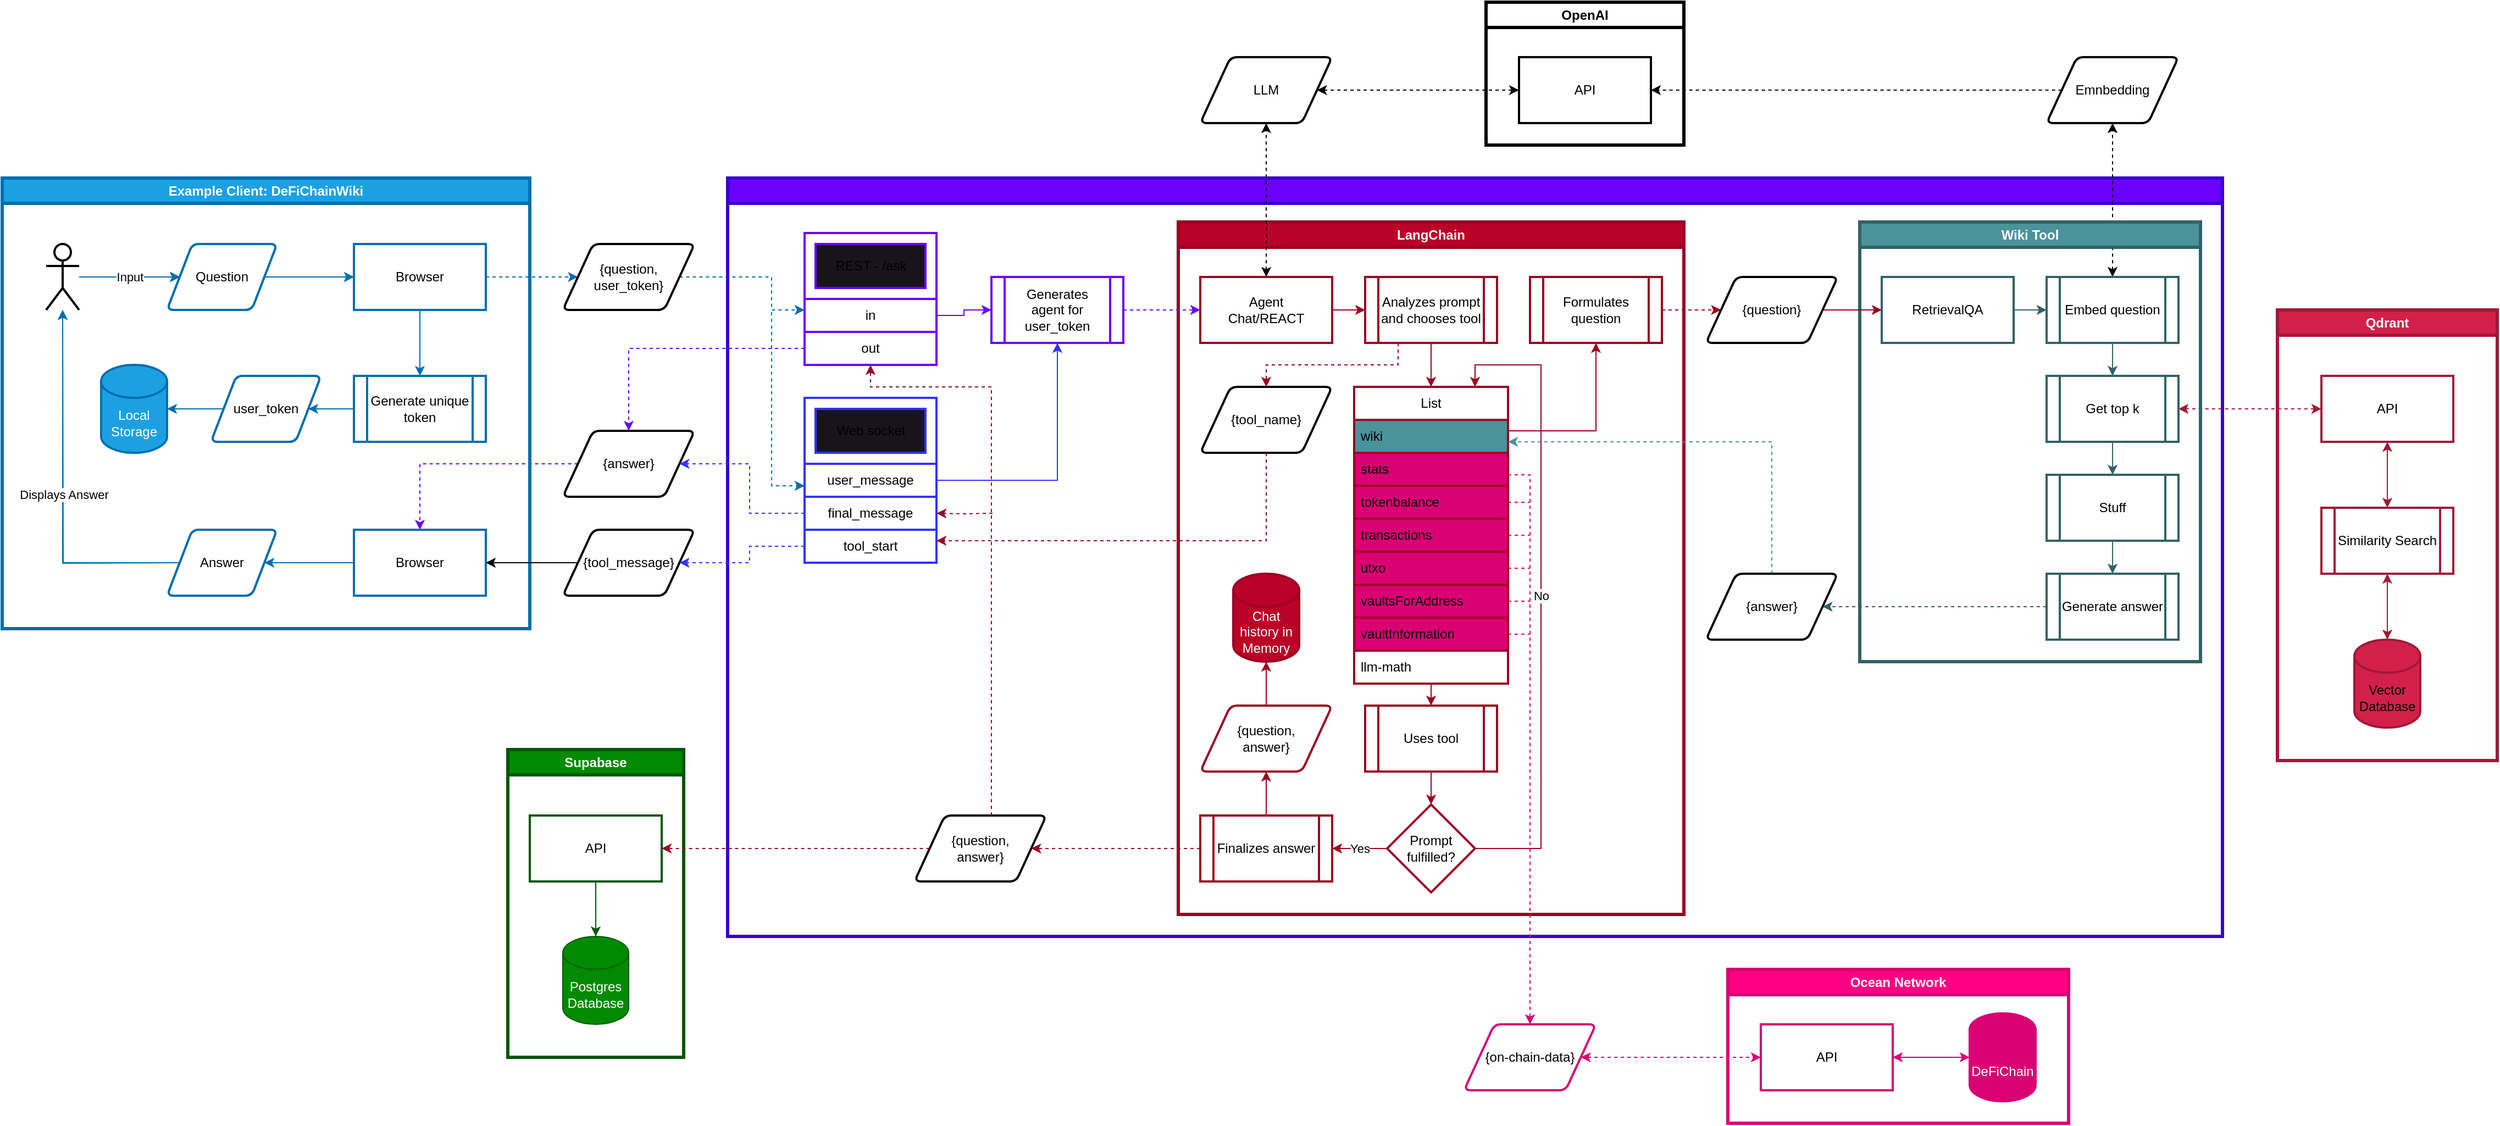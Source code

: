 <mxfile version="21.3.2" type="device">
  <diagram name="Input-Output-Flow" id="boobHGPxrguEzaFVaxlB">
    <mxGraphModel dx="2102" dy="1129" grid="1" gridSize="10" guides="1" tooltips="1" connect="1" arrows="1" fold="1" page="0" pageScale="1" pageWidth="827" pageHeight="1169" math="0" shadow="0">
      <root>
        <mxCell id="0" />
        <mxCell id="1" parent="0" />
        <mxCell id="9eV6ceiQUTHyGisSICpe-31" value="" style="group;strokeColor=#6A00FF;fillColor=#18141D;strokeWidth=2;" vertex="1" connectable="0" parent="1">
          <mxGeometry x="300" y="200" width="120" height="60" as="geometry" />
        </mxCell>
        <mxCell id="9eV6ceiQUTHyGisSICpe-29" value="" style="verticalLabelPosition=bottom;verticalAlign=top;html=1;shape=mxgraph.basic.frame;dx=10;whiteSpace=wrap;strokeColor=#6A00FF;strokeWidth=2;" vertex="1" parent="9eV6ceiQUTHyGisSICpe-31">
          <mxGeometry width="120" height="60" as="geometry" />
        </mxCell>
        <mxCell id="9eV6ceiQUTHyGisSICpe-30" value="REST - /ask" style="text;html=1;align=center;verticalAlign=middle;resizable=0;points=[];autosize=1;strokeColor=none;fillColor=none;" vertex="1" parent="9eV6ceiQUTHyGisSICpe-31">
          <mxGeometry x="15" y="15" width="90" height="30" as="geometry" />
        </mxCell>
        <mxCell id="43kQx5Z-7fdRml2MFiNv-5" value="Input" style="edgeStyle=orthogonalEdgeStyle;rounded=0;orthogonalLoop=1;jettySize=auto;html=1;strokeColor=#006EAF;" parent="1" source="43kQx5Z-7fdRml2MFiNv-3" target="43kQx5Z-7fdRml2MFiNv-4" edge="1">
          <mxGeometry relative="1" as="geometry" />
        </mxCell>
        <mxCell id="43kQx5Z-7fdRml2MFiNv-3" value="" style="shape=umlActor;verticalLabelPosition=bottom;verticalAlign=top;html=1;outlineConnect=0;strokeWidth=2;" parent="1" vertex="1">
          <mxGeometry x="-390" y="210" width="30" height="60" as="geometry" />
        </mxCell>
        <mxCell id="43kQx5Z-7fdRml2MFiNv-7" style="edgeStyle=orthogonalEdgeStyle;rounded=0;orthogonalLoop=1;jettySize=auto;html=1;strokeColor=#006EAF;" parent="1" source="43kQx5Z-7fdRml2MFiNv-4" target="43kQx5Z-7fdRml2MFiNv-6" edge="1">
          <mxGeometry relative="1" as="geometry" />
        </mxCell>
        <mxCell id="43kQx5Z-7fdRml2MFiNv-4" value="Question" style="shape=parallelogram;html=1;strokeWidth=2;perimeter=parallelogramPerimeter;whiteSpace=wrap;rounded=1;arcSize=12;size=0.23;strokeColor=#006EAF;" parent="1" vertex="1">
          <mxGeometry x="-280" y="210" width="100" height="60" as="geometry" />
        </mxCell>
        <mxCell id="43kQx5Z-7fdRml2MFiNv-23" value="" style="edgeStyle=orthogonalEdgeStyle;rounded=0;orthogonalLoop=1;jettySize=auto;html=1;dashed=1;strokeColor=#006EAF;" parent="1" source="43kQx5Z-7fdRml2MFiNv-6" target="43kQx5Z-7fdRml2MFiNv-58" edge="1">
          <mxGeometry relative="1" as="geometry">
            <mxPoint x="63.8" y="240" as="targetPoint" />
          </mxGeometry>
        </mxCell>
        <mxCell id="yOAjGQDmqBCl-oSsTe75-95" style="edgeStyle=orthogonalEdgeStyle;rounded=0;orthogonalLoop=1;jettySize=auto;html=1;strokeColor=#006EAF;" parent="1" source="43kQx5Z-7fdRml2MFiNv-6" target="yOAjGQDmqBCl-oSsTe75-94" edge="1">
          <mxGeometry relative="1" as="geometry" />
        </mxCell>
        <mxCell id="43kQx5Z-7fdRml2MFiNv-6" value="Browser" style="rounded=0;whiteSpace=wrap;html=1;strokeColor=#006EAF;" parent="1" vertex="1">
          <mxGeometry x="-110" y="210" width="120" height="60" as="geometry" />
        </mxCell>
        <mxCell id="43kQx5Z-7fdRml2MFiNv-18" value="Local Storage" style="shape=cylinder3;whiteSpace=wrap;html=1;boundedLbl=1;backgroundOutline=1;size=15;fillColor=#1ba1e2;fontColor=#ffffff;strokeColor=#006EAF;strokeWidth=2;" parent="1" vertex="1">
          <mxGeometry x="-340" y="320" width="60" height="80" as="geometry" />
        </mxCell>
        <mxCell id="43kQx5Z-7fdRml2MFiNv-25" value="" style="edgeStyle=orthogonalEdgeStyle;rounded=0;orthogonalLoop=1;jettySize=auto;html=1;dashed=1;strokeColor=#006EAF;" parent="1" source="43kQx5Z-7fdRml2MFiNv-58" target="yOAjGQDmqBCl-oSsTe75-82" edge="1">
          <mxGeometry relative="1" as="geometry">
            <mxPoint x="530" y="240" as="sourcePoint" />
            <Array as="points">
              <mxPoint x="270" y="240" />
              <mxPoint x="270" y="270" />
            </Array>
          </mxGeometry>
        </mxCell>
        <mxCell id="43kQx5Z-7fdRml2MFiNv-43" style="edgeStyle=orthogonalEdgeStyle;rounded=0;orthogonalLoop=1;jettySize=auto;html=1;strokeColor=#006EAF;" parent="1" source="43kQx5Z-7fdRml2MFiNv-75" target="43kQx5Z-7fdRml2MFiNv-3" edge="1">
          <mxGeometry relative="1" as="geometry">
            <mxPoint x="-450" y="600" as="sourcePoint" />
          </mxGeometry>
        </mxCell>
        <mxCell id="43kQx5Z-7fdRml2MFiNv-44" value="Displays Answer" style="edgeLabel;html=1;align=center;verticalAlign=middle;resizable=0;points=[];" parent="43kQx5Z-7fdRml2MFiNv-43" vertex="1" connectable="0">
          <mxGeometry relative="1" as="geometry">
            <mxPoint as="offset" />
          </mxGeometry>
        </mxCell>
        <mxCell id="43kQx5Z-7fdRml2MFiNv-76" style="edgeStyle=orthogonalEdgeStyle;rounded=0;orthogonalLoop=1;jettySize=auto;html=1;strokeColor=#006EAF;" parent="1" source="43kQx5Z-7fdRml2MFiNv-41" target="43kQx5Z-7fdRml2MFiNv-75" edge="1">
          <mxGeometry relative="1" as="geometry" />
        </mxCell>
        <mxCell id="43kQx5Z-7fdRml2MFiNv-41" value="Browser" style="rounded=0;whiteSpace=wrap;html=1;strokeColor=#006EAF;" parent="1" vertex="1">
          <mxGeometry x="-110" y="470" width="120" height="60" as="geometry" />
        </mxCell>
        <mxCell id="yOAjGQDmqBCl-oSsTe75-97" style="edgeStyle=orthogonalEdgeStyle;rounded=0;orthogonalLoop=1;jettySize=auto;html=1;strokeColor=#006EAF;" parent="1" source="43kQx5Z-7fdRml2MFiNv-56" target="43kQx5Z-7fdRml2MFiNv-18" edge="1">
          <mxGeometry relative="1" as="geometry" />
        </mxCell>
        <mxCell id="43kQx5Z-7fdRml2MFiNv-56" value="user_token" style="shape=parallelogram;html=1;strokeWidth=2;perimeter=parallelogramPerimeter;whiteSpace=wrap;rounded=1;arcSize=12;size=0.23;strokeColor=#006EAF;" parent="1" vertex="1">
          <mxGeometry x="-240" y="330" width="100" height="60" as="geometry" />
        </mxCell>
        <mxCell id="9eV6ceiQUTHyGisSICpe-19" style="edgeStyle=orthogonalEdgeStyle;rounded=0;orthogonalLoop=1;jettySize=auto;html=1;dashed=1;strokeColor=#006EAF;" edge="1" parent="1" target="9eV6ceiQUTHyGisSICpe-1">
          <mxGeometry relative="1" as="geometry">
            <mxPoint x="270" y="272" as="sourcePoint" />
            <Array as="points">
              <mxPoint x="270" y="430" />
            </Array>
          </mxGeometry>
        </mxCell>
        <mxCell id="43kQx5Z-7fdRml2MFiNv-58" value="{question,&lt;br&gt;user_token}" style="shape=parallelogram;html=1;strokeWidth=2;perimeter=parallelogramPerimeter;whiteSpace=wrap;rounded=1;arcSize=12;size=0.23;shadow=0;" parent="1" vertex="1">
          <mxGeometry x="80" y="210" width="120" height="60" as="geometry" />
        </mxCell>
        <mxCell id="43kQx5Z-7fdRml2MFiNv-69" style="edgeStyle=orthogonalEdgeStyle;rounded=0;orthogonalLoop=1;jettySize=auto;html=1;dashed=1;strokeColor=#6A00FF;" parent="1" source="43kQx5Z-7fdRml2MFiNv-66" target="43kQx5Z-7fdRml2MFiNv-41" edge="1">
          <mxGeometry relative="1" as="geometry" />
        </mxCell>
        <mxCell id="43kQx5Z-7fdRml2MFiNv-66" value="{answer}" style="shape=parallelogram;html=1;strokeWidth=2;perimeter=parallelogramPerimeter;whiteSpace=wrap;rounded=1;arcSize=12;size=0.23;" parent="1" vertex="1">
          <mxGeometry x="80" y="380" width="120" height="60" as="geometry" />
        </mxCell>
        <mxCell id="43kQx5Z-7fdRml2MFiNv-75" value="Answer" style="shape=parallelogram;html=1;strokeWidth=2;perimeter=parallelogramPerimeter;whiteSpace=wrap;rounded=1;arcSize=12;size=0.23;strokeColor=#006EAF;" parent="1" vertex="1">
          <mxGeometry x="-280" y="470" width="100" height="60" as="geometry" />
        </mxCell>
        <mxCell id="krfEyLVwQq1KCgLUG3NH-1" value="Example Client: DeFiChainWiki" style="swimlane;whiteSpace=wrap;html=1;fillColor=#1ba1e2;fontColor=#ffffff;strokeColor=#006EAF;strokeWidth=3;" parent="1" vertex="1">
          <mxGeometry x="-430" y="150" width="480" height="410" as="geometry">
            <mxRectangle x="-100" y="160" width="140" height="30" as="alternateBounds" />
          </mxGeometry>
        </mxCell>
        <mxCell id="yOAjGQDmqBCl-oSsTe75-94" value="Generate unique token" style="shape=process;whiteSpace=wrap;html=1;backgroundOutline=1;strokeColor=#006EAF;" parent="krfEyLVwQq1KCgLUG3NH-1" vertex="1">
          <mxGeometry x="320" y="180" width="120" height="60" as="geometry" />
        </mxCell>
        <mxCell id="krfEyLVwQq1KCgLUG3NH-2" value="&amp;nbsp;" style="swimlane;whiteSpace=wrap;html=1;fillColor=#6a00ff;fontColor=#ffffff;strokeColor=#3700CC;strokeWidth=3;" parent="1" vertex="1">
          <mxGeometry x="230" y="150" width="1360" height="690" as="geometry">
            <mxRectangle x="-100" y="160" width="140" height="30" as="alternateBounds" />
          </mxGeometry>
        </mxCell>
        <mxCell id="43kQx5Z-7fdRml2MFiNv-63" value="{question,&lt;br&gt;answer}" style="shape=parallelogram;html=1;strokeWidth=2;perimeter=parallelogramPerimeter;whiteSpace=wrap;rounded=1;arcSize=12;size=0.23;" parent="krfEyLVwQq1KCgLUG3NH-2" vertex="1">
          <mxGeometry x="170" y="580" width="120" height="60" as="geometry" />
        </mxCell>
        <mxCell id="9eV6ceiQUTHyGisSICpe-32" value="" style="group;strokeColor=#3333FF;fillColor=#18141D;strokeWidth=2;" vertex="1" connectable="0" parent="krfEyLVwQq1KCgLUG3NH-2">
          <mxGeometry x="70" y="200" width="120" height="60" as="geometry" />
        </mxCell>
        <mxCell id="9eV6ceiQUTHyGisSICpe-33" value="" style="verticalLabelPosition=bottom;verticalAlign=top;html=1;shape=mxgraph.basic.frame;dx=10;whiteSpace=wrap;strokeColor=#3333FF;strokeWidth=2;" vertex="1" parent="9eV6ceiQUTHyGisSICpe-32">
          <mxGeometry width="120" height="60" as="geometry" />
        </mxCell>
        <mxCell id="9eV6ceiQUTHyGisSICpe-34" value="Web socket" style="text;html=1;align=center;verticalAlign=middle;resizable=0;points=[];autosize=1;strokeColor=none;fillColor=none;" vertex="1" parent="9eV6ceiQUTHyGisSICpe-32">
          <mxGeometry x="15" y="15" width="90" height="30" as="geometry" />
        </mxCell>
        <mxCell id="krfEyLVwQq1KCgLUG3NH-3" value="Supabase" style="swimlane;whiteSpace=wrap;html=1;fillColor=#008a00;fontColor=#ffffff;strokeColor=#005700;strokeWidth=3;" parent="1" vertex="1">
          <mxGeometry x="30" y="670" width="160" height="280" as="geometry">
            <mxRectangle x="-100" y="160" width="140" height="30" as="alternateBounds" />
          </mxGeometry>
        </mxCell>
        <mxCell id="ikvyC0OtlUp0V5SSktr4-22" style="edgeStyle=orthogonalEdgeStyle;rounded=0;orthogonalLoop=1;jettySize=auto;html=1;startArrow=none;startFill=0;fillColor=#008a00;strokeColor=#005700;" parent="krfEyLVwQq1KCgLUG3NH-3" source="ikvyC0OtlUp0V5SSktr4-19" target="ikvyC0OtlUp0V5SSktr4-21" edge="1">
          <mxGeometry relative="1" as="geometry" />
        </mxCell>
        <mxCell id="ikvyC0OtlUp0V5SSktr4-19" value="API" style="whiteSpace=wrap;html=1;rounded=0;strokeColor=#005700;strokeWidth=2;" parent="krfEyLVwQq1KCgLUG3NH-3" vertex="1">
          <mxGeometry x="20" y="60" width="120" height="60" as="geometry" />
        </mxCell>
        <mxCell id="ikvyC0OtlUp0V5SSktr4-21" value="Postgres Database" style="shape=cylinder3;whiteSpace=wrap;html=1;boundedLbl=1;backgroundOutline=1;size=15;fillColor=#008a00;fontColor=#ffffff;strokeColor=#005700;" parent="krfEyLVwQq1KCgLUG3NH-3" vertex="1">
          <mxGeometry x="50" y="170" width="60" height="80" as="geometry" />
        </mxCell>
        <mxCell id="yOAjGQDmqBCl-oSsTe75-1" value="LangChain" style="swimlane;whiteSpace=wrap;html=1;fillColor=#ba0027;fontColor=#ffffff;strokeColor=#9b0022;strokeWidth=3;" parent="1" vertex="1">
          <mxGeometry x="640" y="190" width="460" height="630" as="geometry">
            <mxRectangle x="-100" y="160" width="140" height="30" as="alternateBounds" />
          </mxGeometry>
        </mxCell>
        <mxCell id="yOAjGQDmqBCl-oSsTe75-44" style="edgeStyle=orthogonalEdgeStyle;rounded=0;orthogonalLoop=1;jettySize=auto;html=1;strokeColor=#9B0022;" parent="yOAjGQDmqBCl-oSsTe75-1" source="43kQx5Z-7fdRml2MFiNv-28" target="yOAjGQDmqBCl-oSsTe75-43" edge="1">
          <mxGeometry relative="1" as="geometry" />
        </mxCell>
        <mxCell id="43kQx5Z-7fdRml2MFiNv-28" value="Agent&lt;br&gt;Chat/REACT" style="whiteSpace=wrap;html=1;rounded=0;strokeColor=#6F0000;" parent="yOAjGQDmqBCl-oSsTe75-1" vertex="1">
          <mxGeometry x="20" y="50" width="120" height="60" as="geometry" />
        </mxCell>
        <mxCell id="yOAjGQDmqBCl-oSsTe75-55" style="edgeStyle=orthogonalEdgeStyle;rounded=0;orthogonalLoop=1;jettySize=auto;html=1;strokeColor=#9B0022;" parent="yOAjGQDmqBCl-oSsTe75-1" source="yOAjGQDmqBCl-oSsTe75-43" target="yOAjGQDmqBCl-oSsTe75-46" edge="1">
          <mxGeometry relative="1" as="geometry" />
        </mxCell>
        <mxCell id="yOAjGQDmqBCl-oSsTe75-43" value="Analyzes prompt and chooses tool" style="shape=process;whiteSpace=wrap;html=1;backgroundOutline=1;strokeColor=#6F0000;" parent="yOAjGQDmqBCl-oSsTe75-1" vertex="1">
          <mxGeometry x="170" y="50" width="120" height="60" as="geometry" />
        </mxCell>
        <mxCell id="yOAjGQDmqBCl-oSsTe75-62" style="edgeStyle=orthogonalEdgeStyle;rounded=0;orthogonalLoop=1;jettySize=auto;html=1;strokeColor=#9B0022;" parent="yOAjGQDmqBCl-oSsTe75-1" source="yOAjGQDmqBCl-oSsTe75-46" target="yOAjGQDmqBCl-oSsTe75-61" edge="1">
          <mxGeometry relative="1" as="geometry" />
        </mxCell>
        <mxCell id="yOAjGQDmqBCl-oSsTe75-46" value="List" style="swimlane;fontStyle=0;childLayout=stackLayout;horizontal=1;startSize=30;horizontalStack=0;resizeParent=1;resizeParentMax=0;resizeLast=0;collapsible=1;marginBottom=0;whiteSpace=wrap;html=1;strokeColor=#9B0022;strokeWidth=2;" parent="yOAjGQDmqBCl-oSsTe75-1" vertex="1">
          <mxGeometry x="160" y="150" width="140" height="270" as="geometry" />
        </mxCell>
        <mxCell id="yOAjGQDmqBCl-oSsTe75-47" value="wiki" style="text;strokeColor=#9B0022;fillColor=#4a939a;align=left;verticalAlign=middle;spacingLeft=4;spacingRight=4;overflow=hidden;points=[[0,0.5],[1,0.5]];portConstraint=eastwest;rotatable=0;whiteSpace=wrap;html=1;strokeWidth=2;" parent="yOAjGQDmqBCl-oSsTe75-46" vertex="1">
          <mxGeometry y="30" width="140" height="30" as="geometry" />
        </mxCell>
        <mxCell id="yOAjGQDmqBCl-oSsTe75-48" value="stats" style="text;strokeColor=#9B0022;fillColor=#D80073;align=left;verticalAlign=middle;spacingLeft=4;spacingRight=4;overflow=hidden;points=[[0,0.5],[1,0.5]];portConstraint=eastwest;rotatable=0;whiteSpace=wrap;html=1;strokeWidth=2;" parent="yOAjGQDmqBCl-oSsTe75-46" vertex="1">
          <mxGeometry y="60" width="140" height="30" as="geometry" />
        </mxCell>
        <mxCell id="ikvyC0OtlUp0V5SSktr4-3" style="edgeStyle=orthogonalEdgeStyle;rounded=0;orthogonalLoop=1;jettySize=auto;html=1;endArrow=none;endFill=0;strokeColor=#D80073;dashed=1;" parent="yOAjGQDmqBCl-oSsTe75-46" source="yOAjGQDmqBCl-oSsTe75-49" edge="1">
          <mxGeometry relative="1" as="geometry">
            <mxPoint x="160" y="105" as="targetPoint" />
          </mxGeometry>
        </mxCell>
        <mxCell id="yOAjGQDmqBCl-oSsTe75-49" value="tokenbalance" style="text;strokeColor=#9B0022;fillColor=#D80073;align=left;verticalAlign=middle;spacingLeft=4;spacingRight=4;overflow=hidden;points=[[0,0.5],[1,0.5]];portConstraint=eastwest;rotatable=0;whiteSpace=wrap;html=1;strokeWidth=2;" parent="yOAjGQDmqBCl-oSsTe75-46" vertex="1">
          <mxGeometry y="90" width="140" height="30" as="geometry" />
        </mxCell>
        <mxCell id="ikvyC0OtlUp0V5SSktr4-4" style="edgeStyle=orthogonalEdgeStyle;rounded=0;orthogonalLoop=1;jettySize=auto;html=1;endArrow=none;endFill=0;strokeColor=#D80073;dashed=1;" parent="yOAjGQDmqBCl-oSsTe75-46" source="yOAjGQDmqBCl-oSsTe75-50" edge="1">
          <mxGeometry relative="1" as="geometry">
            <mxPoint x="160" y="135" as="targetPoint" />
          </mxGeometry>
        </mxCell>
        <mxCell id="yOAjGQDmqBCl-oSsTe75-50" value="transactions" style="text;strokeColor=#9B0022;fillColor=#D80073;align=left;verticalAlign=middle;spacingLeft=4;spacingRight=4;overflow=hidden;points=[[0,0.5],[1,0.5]];portConstraint=eastwest;rotatable=0;whiteSpace=wrap;html=1;strokeWidth=2;" parent="yOAjGQDmqBCl-oSsTe75-46" vertex="1">
          <mxGeometry y="120" width="140" height="30" as="geometry" />
        </mxCell>
        <mxCell id="ikvyC0OtlUp0V5SSktr4-5" style="edgeStyle=orthogonalEdgeStyle;rounded=0;orthogonalLoop=1;jettySize=auto;html=1;endArrow=none;endFill=0;strokeColor=#D80073;dashed=1;" parent="yOAjGQDmqBCl-oSsTe75-46" source="yOAjGQDmqBCl-oSsTe75-51" edge="1">
          <mxGeometry relative="1" as="geometry">
            <mxPoint x="160" y="165" as="targetPoint" />
          </mxGeometry>
        </mxCell>
        <mxCell id="yOAjGQDmqBCl-oSsTe75-51" value="utxo" style="text;strokeColor=#9B0022;fillColor=#D80073;align=left;verticalAlign=middle;spacingLeft=4;spacingRight=4;overflow=hidden;points=[[0,0.5],[1,0.5]];portConstraint=eastwest;rotatable=0;whiteSpace=wrap;html=1;strokeWidth=2;" parent="yOAjGQDmqBCl-oSsTe75-46" vertex="1">
          <mxGeometry y="150" width="140" height="30" as="geometry" />
        </mxCell>
        <mxCell id="ikvyC0OtlUp0V5SSktr4-6" style="edgeStyle=orthogonalEdgeStyle;rounded=0;orthogonalLoop=1;jettySize=auto;html=1;endArrow=none;endFill=0;strokeColor=#D80073;dashed=1;" parent="yOAjGQDmqBCl-oSsTe75-46" source="yOAjGQDmqBCl-oSsTe75-52" edge="1">
          <mxGeometry relative="1" as="geometry">
            <mxPoint x="160" y="195" as="targetPoint" />
          </mxGeometry>
        </mxCell>
        <mxCell id="yOAjGQDmqBCl-oSsTe75-52" value="vaultsForAddress" style="text;strokeColor=#9B0022;fillColor=#D80073;align=left;verticalAlign=middle;spacingLeft=4;spacingRight=4;overflow=hidden;points=[[0,0.5],[1,0.5]];portConstraint=eastwest;rotatable=0;whiteSpace=wrap;html=1;strokeWidth=2;" parent="yOAjGQDmqBCl-oSsTe75-46" vertex="1">
          <mxGeometry y="180" width="140" height="30" as="geometry" />
        </mxCell>
        <mxCell id="ikvyC0OtlUp0V5SSktr4-7" style="edgeStyle=orthogonalEdgeStyle;rounded=0;orthogonalLoop=1;jettySize=auto;html=1;endArrow=none;endFill=0;strokeColor=#D80073;dashed=1;" parent="yOAjGQDmqBCl-oSsTe75-46" source="yOAjGQDmqBCl-oSsTe75-53" edge="1">
          <mxGeometry relative="1" as="geometry">
            <mxPoint x="160" y="225" as="targetPoint" />
          </mxGeometry>
        </mxCell>
        <mxCell id="yOAjGQDmqBCl-oSsTe75-53" value="vaultInformation" style="text;strokeColor=#9B0022;fillColor=#D80073;align=left;verticalAlign=middle;spacingLeft=4;spacingRight=4;overflow=hidden;points=[[0,0.5],[1,0.5]];portConstraint=eastwest;rotatable=0;whiteSpace=wrap;html=1;strokeWidth=2;" parent="yOAjGQDmqBCl-oSsTe75-46" vertex="1">
          <mxGeometry y="210" width="140" height="30" as="geometry" />
        </mxCell>
        <mxCell id="yOAjGQDmqBCl-oSsTe75-54" value="llm-math" style="text;strokeColor=none;fillColor=none;align=left;verticalAlign=middle;spacingLeft=4;spacingRight=4;overflow=hidden;points=[[0,0.5],[1,0.5]];portConstraint=eastwest;rotatable=0;whiteSpace=wrap;html=1;strokeWidth=2;" parent="yOAjGQDmqBCl-oSsTe75-46" vertex="1">
          <mxGeometry y="240" width="140" height="30" as="geometry" />
        </mxCell>
        <mxCell id="yOAjGQDmqBCl-oSsTe75-64" style="edgeStyle=orthogonalEdgeStyle;rounded=0;orthogonalLoop=1;jettySize=auto;html=1;strokeColor=#9B0022;" parent="yOAjGQDmqBCl-oSsTe75-1" source="yOAjGQDmqBCl-oSsTe75-57" target="yOAjGQDmqBCl-oSsTe75-46" edge="1">
          <mxGeometry relative="1" as="geometry">
            <Array as="points">
              <mxPoint x="330" y="570" />
              <mxPoint x="330" y="130" />
              <mxPoint x="270" y="130" />
            </Array>
          </mxGeometry>
        </mxCell>
        <mxCell id="yOAjGQDmqBCl-oSsTe75-65" value="No" style="edgeLabel;html=1;align=center;verticalAlign=middle;resizable=0;points=[];" parent="yOAjGQDmqBCl-oSsTe75-64" vertex="1" connectable="0">
          <mxGeometry relative="1" as="geometry">
            <mxPoint as="offset" />
          </mxGeometry>
        </mxCell>
        <mxCell id="yOAjGQDmqBCl-oSsTe75-79" style="edgeStyle=orthogonalEdgeStyle;rounded=0;orthogonalLoop=1;jettySize=auto;html=1;strokeColor=#9B0022;" parent="yOAjGQDmqBCl-oSsTe75-1" source="yOAjGQDmqBCl-oSsTe75-57" target="yOAjGQDmqBCl-oSsTe75-78" edge="1">
          <mxGeometry relative="1" as="geometry" />
        </mxCell>
        <mxCell id="yOAjGQDmqBCl-oSsTe75-80" value="Yes" style="edgeLabel;html=1;align=center;verticalAlign=middle;resizable=0;points=[];" parent="yOAjGQDmqBCl-oSsTe75-79" vertex="1" connectable="0">
          <mxGeometry relative="1" as="geometry">
            <mxPoint as="offset" />
          </mxGeometry>
        </mxCell>
        <mxCell id="yOAjGQDmqBCl-oSsTe75-57" value="Prompt fulfilled?" style="rhombus;whiteSpace=wrap;html=1;strokeColor=#9B0022;strokeWidth=2;" parent="yOAjGQDmqBCl-oSsTe75-1" vertex="1">
          <mxGeometry x="190" y="530" width="80" height="80" as="geometry" />
        </mxCell>
        <mxCell id="yOAjGQDmqBCl-oSsTe75-63" style="edgeStyle=orthogonalEdgeStyle;rounded=0;orthogonalLoop=1;jettySize=auto;html=1;strokeColor=#9B0022;" parent="yOAjGQDmqBCl-oSsTe75-1" source="yOAjGQDmqBCl-oSsTe75-61" target="yOAjGQDmqBCl-oSsTe75-57" edge="1">
          <mxGeometry relative="1" as="geometry" />
        </mxCell>
        <mxCell id="yOAjGQDmqBCl-oSsTe75-61" value="Uses tool" style="shape=process;whiteSpace=wrap;html=1;backgroundOutline=1;strokeColor=#9B0022;strokeWidth=2;" parent="yOAjGQDmqBCl-oSsTe75-1" vertex="1">
          <mxGeometry x="170" y="440" width="120" height="60" as="geometry" />
        </mxCell>
        <mxCell id="yOAjGQDmqBCl-oSsTe75-7" value="Chat history in Memory" style="shape=cylinder3;whiteSpace=wrap;html=1;boundedLbl=1;backgroundOutline=1;size=15;fillColor=#BA0027;fontColor=#ffffff;strokeColor=#9B0022;strokeWidth=2;" parent="yOAjGQDmqBCl-oSsTe75-1" vertex="1">
          <mxGeometry x="50" y="320" width="60" height="80" as="geometry" />
        </mxCell>
        <mxCell id="yOAjGQDmqBCl-oSsTe75-84" style="edgeStyle=orthogonalEdgeStyle;rounded=0;orthogonalLoop=1;jettySize=auto;html=1;strokeColor=#9B0022;" parent="yOAjGQDmqBCl-oSsTe75-1" source="yOAjGQDmqBCl-oSsTe75-78" target="yOAjGQDmqBCl-oSsTe75-83" edge="1">
          <mxGeometry relative="1" as="geometry" />
        </mxCell>
        <mxCell id="yOAjGQDmqBCl-oSsTe75-78" value="Finalizes answer" style="shape=process;whiteSpace=wrap;html=1;backgroundOutline=1;strokeColor=#9B0022;strokeWidth=2;" parent="yOAjGQDmqBCl-oSsTe75-1" vertex="1">
          <mxGeometry x="20" y="540" width="120" height="60" as="geometry" />
        </mxCell>
        <mxCell id="yOAjGQDmqBCl-oSsTe75-85" style="edgeStyle=orthogonalEdgeStyle;rounded=0;orthogonalLoop=1;jettySize=auto;html=1;strokeColor=#9B0022;" parent="yOAjGQDmqBCl-oSsTe75-1" source="yOAjGQDmqBCl-oSsTe75-83" target="yOAjGQDmqBCl-oSsTe75-7" edge="1">
          <mxGeometry relative="1" as="geometry" />
        </mxCell>
        <mxCell id="yOAjGQDmqBCl-oSsTe75-83" value="{question,&lt;br&gt;answer}" style="shape=parallelogram;html=1;strokeWidth=2;perimeter=parallelogramPerimeter;whiteSpace=wrap;rounded=1;arcSize=12;size=0.23;strokeColor=#9B0022;" parent="yOAjGQDmqBCl-oSsTe75-1" vertex="1">
          <mxGeometry x="20" y="440" width="120" height="60" as="geometry" />
        </mxCell>
        <mxCell id="yOAjGQDmqBCl-oSsTe75-128" value="Formulates question" style="shape=process;whiteSpace=wrap;html=1;backgroundOutline=1;strokeColor=#6F0000;" parent="yOAjGQDmqBCl-oSsTe75-1" vertex="1">
          <mxGeometry x="320" y="50" width="120" height="60" as="geometry" />
        </mxCell>
        <mxCell id="yOAjGQDmqBCl-oSsTe75-129" style="edgeStyle=orthogonalEdgeStyle;rounded=0;orthogonalLoop=1;jettySize=auto;html=1;strokeColor=#9B0022;" parent="yOAjGQDmqBCl-oSsTe75-1" source="yOAjGQDmqBCl-oSsTe75-47" target="yOAjGQDmqBCl-oSsTe75-128" edge="1">
          <mxGeometry relative="1" as="geometry">
            <Array as="points">
              <mxPoint x="380" y="190" />
            </Array>
          </mxGeometry>
        </mxCell>
        <mxCell id="ikvyC0OtlUp0V5SSktr4-23" value="Formulates question" style="shape=process;whiteSpace=wrap;html=1;backgroundOutline=1;strokeColor=#9B0022;strokeWidth=2;" parent="yOAjGQDmqBCl-oSsTe75-1" vertex="1">
          <mxGeometry x="320" y="50" width="120" height="60" as="geometry" />
        </mxCell>
        <mxCell id="ikvyC0OtlUp0V5SSktr4-24" value="Analyzes prompt and chooses tool" style="shape=process;whiteSpace=wrap;html=1;backgroundOutline=1;strokeColor=#9B0022;strokeWidth=2;" parent="yOAjGQDmqBCl-oSsTe75-1" vertex="1">
          <mxGeometry x="170" y="50" width="120" height="60" as="geometry" />
        </mxCell>
        <mxCell id="ikvyC0OtlUp0V5SSktr4-25" value="Agent&lt;br&gt;Chat/REACT" style="whiteSpace=wrap;html=1;rounded=0;strokeColor=#9B0022;strokeWidth=2;" parent="yOAjGQDmqBCl-oSsTe75-1" vertex="1">
          <mxGeometry x="20" y="50" width="120" height="60" as="geometry" />
        </mxCell>
        <mxCell id="9eV6ceiQUTHyGisSICpe-21" value="{tool_name}" style="shape=parallelogram;html=1;strokeWidth=2;perimeter=parallelogramPerimeter;whiteSpace=wrap;rounded=1;arcSize=12;size=0.23;" vertex="1" parent="yOAjGQDmqBCl-oSsTe75-1">
          <mxGeometry x="20" y="150" width="120" height="60" as="geometry" />
        </mxCell>
        <mxCell id="9eV6ceiQUTHyGisSICpe-20" style="edgeStyle=orthogonalEdgeStyle;rounded=0;orthogonalLoop=1;jettySize=auto;html=1;exitX=0.25;exitY=1;exitDx=0;exitDy=0;dashed=1;strokeColor=#9B0022;" edge="1" parent="yOAjGQDmqBCl-oSsTe75-1" source="ikvyC0OtlUp0V5SSktr4-24" target="9eV6ceiQUTHyGisSICpe-21">
          <mxGeometry relative="1" as="geometry" />
        </mxCell>
        <mxCell id="43kQx5Z-7fdRml2MFiNv-65" style="edgeStyle=orthogonalEdgeStyle;rounded=0;orthogonalLoop=1;jettySize=auto;html=1;dashed=1;fillColor=#008a00;strokeColor=#9B0022;" parent="1" source="43kQx5Z-7fdRml2MFiNv-63" target="ikvyC0OtlUp0V5SSktr4-19" edge="1">
          <mxGeometry relative="1" as="geometry">
            <mxPoint x="312" y="726" as="targetPoint" />
          </mxGeometry>
        </mxCell>
        <mxCell id="yOAjGQDmqBCl-oSsTe75-11" value="OpenAI" style="swimlane;whiteSpace=wrap;html=1;strokeWidth=3;" parent="1" vertex="1">
          <mxGeometry x="920" y="-10" width="180" height="130" as="geometry">
            <mxRectangle x="-100" y="160" width="140" height="30" as="alternateBounds" />
          </mxGeometry>
        </mxCell>
        <mxCell id="yOAjGQDmqBCl-oSsTe75-13" value="API" style="whiteSpace=wrap;html=1;rounded=0;strokeWidth=2;" parent="yOAjGQDmqBCl-oSsTe75-11" vertex="1">
          <mxGeometry x="30" y="50" width="120" height="60" as="geometry" />
        </mxCell>
        <mxCell id="yOAjGQDmqBCl-oSsTe75-15" style="edgeStyle=orthogonalEdgeStyle;rounded=0;orthogonalLoop=1;jettySize=auto;html=1;dashed=1;startArrow=classic;startFill=1;" parent="1" source="yOAjGQDmqBCl-oSsTe75-14" target="yOAjGQDmqBCl-oSsTe75-13" edge="1">
          <mxGeometry relative="1" as="geometry" />
        </mxCell>
        <mxCell id="yOAjGQDmqBCl-oSsTe75-14" value="LLM" style="shape=parallelogram;html=1;strokeWidth=2;perimeter=parallelogramPerimeter;whiteSpace=wrap;rounded=1;arcSize=12;size=0.23;" parent="1" vertex="1">
          <mxGeometry x="660" y="40" width="120" height="60" as="geometry" />
        </mxCell>
        <mxCell id="yOAjGQDmqBCl-oSsTe75-45" style="edgeStyle=orthogonalEdgeStyle;rounded=0;orthogonalLoop=1;jettySize=auto;html=1;dashed=1;strokeColor=#6A00FF;" parent="1" source="yOAjGQDmqBCl-oSsTe75-35" target="43kQx5Z-7fdRml2MFiNv-28" edge="1">
          <mxGeometry relative="1" as="geometry" />
        </mxCell>
        <mxCell id="yOAjGQDmqBCl-oSsTe75-72" style="edgeStyle=orthogonalEdgeStyle;rounded=0;orthogonalLoop=1;jettySize=auto;html=1;dashed=1;startArrow=classic;startFill=1;" parent="1" source="43kQx5Z-7fdRml2MFiNv-28" target="yOAjGQDmqBCl-oSsTe75-14" edge="1">
          <mxGeometry relative="1" as="geometry">
            <Array as="points">
              <mxPoint x="720" y="150" />
              <mxPoint x="720" y="150" />
            </Array>
          </mxGeometry>
        </mxCell>
        <mxCell id="yOAjGQDmqBCl-oSsTe75-77" style="edgeStyle=orthogonalEdgeStyle;rounded=0;orthogonalLoop=1;jettySize=auto;html=1;dashed=1;strokeColor=#6A00FF;" parent="1" source="43kQx5Z-7fdRml2MFiNv-24" target="43kQx5Z-7fdRml2MFiNv-66" edge="1">
          <mxGeometry relative="1" as="geometry" />
        </mxCell>
        <mxCell id="yOAjGQDmqBCl-oSsTe75-81" style="edgeStyle=orthogonalEdgeStyle;rounded=0;orthogonalLoop=1;jettySize=auto;html=1;strokeColor=#9B0022;dashed=1;" parent="1" source="yOAjGQDmqBCl-oSsTe75-78" target="43kQx5Z-7fdRml2MFiNv-63" edge="1">
          <mxGeometry relative="1" as="geometry" />
        </mxCell>
        <mxCell id="yOAjGQDmqBCl-oSsTe75-96" style="edgeStyle=orthogonalEdgeStyle;rounded=0;orthogonalLoop=1;jettySize=auto;html=1;strokeColor=#006EAF;" parent="1" source="yOAjGQDmqBCl-oSsTe75-94" target="43kQx5Z-7fdRml2MFiNv-56" edge="1">
          <mxGeometry relative="1" as="geometry" />
        </mxCell>
        <mxCell id="yOAjGQDmqBCl-oSsTe75-127" value="Qdrant" style="swimlane;whiteSpace=wrap;html=1;fillColor=#d3204a;fontColor=#ffffff;strokeColor=#a01838;strokeWidth=3;startSize=23;" parent="1" vertex="1">
          <mxGeometry x="1640" y="270" width="200" height="410" as="geometry">
            <mxRectangle x="-100" y="160" width="140" height="30" as="alternateBounds" />
          </mxGeometry>
        </mxCell>
        <mxCell id="HEP9bz56e-q3-C3zrEAm-3" style="edgeStyle=orthogonalEdgeStyle;rounded=0;orthogonalLoop=1;jettySize=auto;html=1;startArrow=classic;startFill=1;fontSize=11;fillColor=default;strokeWidth=1;strokeColor=#A01838;" parent="yOAjGQDmqBCl-oSsTe75-127" source="yOAjGQDmqBCl-oSsTe75-137" target="HEP9bz56e-q3-C3zrEAm-2" edge="1">
          <mxGeometry relative="1" as="geometry" />
        </mxCell>
        <mxCell id="ikvyC0OtlUp0V5SSktr4-18" style="edgeStyle=orthogonalEdgeStyle;rounded=0;orthogonalLoop=1;jettySize=auto;html=1;startArrow=classic;startFill=1;fontSize=11;fillColor=default;strokeWidth=1;strokeColor=#A01838;" parent="yOAjGQDmqBCl-oSsTe75-127" source="yOAjGQDmqBCl-oSsTe75-137" target="ikvyC0OtlUp0V5SSktr4-17" edge="1">
          <mxGeometry relative="1" as="geometry" />
        </mxCell>
        <mxCell id="yOAjGQDmqBCl-oSsTe75-137" value="Similarity Search" style="shape=process;whiteSpace=wrap;html=1;backgroundOutline=1;fillColor=default;strokeColor=#A01838;fontColor=default;fontStyle=0;startSize=23;strokeWidth=2;" parent="yOAjGQDmqBCl-oSsTe75-127" vertex="1">
          <mxGeometry x="40" y="180" width="120" height="60" as="geometry" />
        </mxCell>
        <mxCell id="HEP9bz56e-q3-C3zrEAm-2" value="Vector Database" style="shape=cylinder3;whiteSpace=wrap;html=1;boundedLbl=1;backgroundOutline=1;size=15;fillColor=#D3204A;fontColor=default;strokeColor=#A01838;strokeWidth=2;" parent="yOAjGQDmqBCl-oSsTe75-127" vertex="1">
          <mxGeometry x="70" y="300" width="60" height="80" as="geometry" />
        </mxCell>
        <mxCell id="ikvyC0OtlUp0V5SSktr4-17" value="API" style="whiteSpace=wrap;html=1;rounded=0;fillColor=default;strokeColor=#A01838;fontColor=default;fontStyle=0;startSize=23;strokeWidth=2;" parent="yOAjGQDmqBCl-oSsTe75-127" vertex="1">
          <mxGeometry x="40" y="60" width="120" height="60" as="geometry" />
        </mxCell>
        <mxCell id="yOAjGQDmqBCl-oSsTe75-133" style="edgeStyle=orthogonalEdgeStyle;rounded=0;orthogonalLoop=1;jettySize=auto;html=1;dashed=1;strokeColor=#9B0022;" parent="1" source="yOAjGQDmqBCl-oSsTe75-128" target="yOAjGQDmqBCl-oSsTe75-131" edge="1">
          <mxGeometry relative="1" as="geometry" />
        </mxCell>
        <mxCell id="yOAjGQDmqBCl-oSsTe75-135" style="edgeStyle=orthogonalEdgeStyle;rounded=0;orthogonalLoop=1;jettySize=auto;html=1;dashed=1;strokeColor=#4A939A;" parent="1" source="yOAjGQDmqBCl-oSsTe75-132" target="yOAjGQDmqBCl-oSsTe75-47" edge="1">
          <mxGeometry relative="1" as="geometry">
            <Array as="points">
              <mxPoint x="1180" y="390" />
            </Array>
          </mxGeometry>
        </mxCell>
        <mxCell id="yOAjGQDmqBCl-oSsTe75-141" style="edgeStyle=orthogonalEdgeStyle;rounded=0;orthogonalLoop=1;jettySize=auto;html=1;dashed=1;startArrow=classic;startFill=1;" parent="1" source="yOAjGQDmqBCl-oSsTe75-146" target="yOAjGQDmqBCl-oSsTe75-142" edge="1">
          <mxGeometry relative="1" as="geometry" />
        </mxCell>
        <mxCell id="yOAjGQDmqBCl-oSsTe75-144" style="edgeStyle=orthogonalEdgeStyle;rounded=0;orthogonalLoop=1;jettySize=auto;html=1;dashed=1;" parent="1" source="yOAjGQDmqBCl-oSsTe75-142" target="yOAjGQDmqBCl-oSsTe75-13" edge="1">
          <mxGeometry relative="1" as="geometry" />
        </mxCell>
        <mxCell id="yOAjGQDmqBCl-oSsTe75-142" value="Emnbedding" style="shape=parallelogram;html=1;strokeWidth=2;perimeter=parallelogramPerimeter;whiteSpace=wrap;rounded=1;arcSize=12;size=0.23;" parent="1" vertex="1">
          <mxGeometry x="1430" y="40" width="120" height="60" as="geometry" />
        </mxCell>
        <mxCell id="yOAjGQDmqBCl-oSsTe75-150" style="edgeStyle=orthogonalEdgeStyle;rounded=0;orthogonalLoop=1;jettySize=auto;html=1;dashed=1;startArrow=classic;startFill=1;strokeColor=#A01838;" parent="1" source="yOAjGQDmqBCl-oSsTe75-148" target="ikvyC0OtlUp0V5SSktr4-17" edge="1">
          <mxGeometry relative="1" as="geometry">
            <mxPoint x="1770" y="100" as="targetPoint" />
          </mxGeometry>
        </mxCell>
        <mxCell id="yOAjGQDmqBCl-oSsTe75-156" value="Ocean Network" style="swimlane;whiteSpace=wrap;html=1;fillColor=#ff0082;fontColor=#ffffff;strokeColor=#D80073;strokeWidth=3;startSize=23;glass=0;rounded=0;shadow=0;" parent="1" vertex="1">
          <mxGeometry x="1140" y="870" width="310" height="140" as="geometry">
            <mxRectangle x="-100" y="160" width="140" height="30" as="alternateBounds" />
          </mxGeometry>
        </mxCell>
        <mxCell id="ikvyC0OtlUp0V5SSktr4-16" style="edgeStyle=orthogonalEdgeStyle;rounded=0;orthogonalLoop=1;jettySize=auto;html=1;startArrow=classic;startFill=1;fillColor=#d80073;strokeColor=#D80073;" parent="yOAjGQDmqBCl-oSsTe75-156" source="ikvyC0OtlUp0V5SSktr4-13" target="ikvyC0OtlUp0V5SSktr4-14" edge="1">
          <mxGeometry relative="1" as="geometry" />
        </mxCell>
        <mxCell id="ikvyC0OtlUp0V5SSktr4-13" value="API" style="whiteSpace=wrap;html=1;rounded=0;strokeColor=#D80073;strokeWidth=2;" parent="yOAjGQDmqBCl-oSsTe75-156" vertex="1">
          <mxGeometry x="30" y="50" width="120" height="60" as="geometry" />
        </mxCell>
        <mxCell id="ikvyC0OtlUp0V5SSktr4-14" value="DeFiChain" style="shape=cylinder3;whiteSpace=wrap;html=1;boundedLbl=1;backgroundOutline=1;size=15;fillColor=#d80073;fontColor=#ffffff;strokeColor=#D80073;strokeWidth=2;" parent="yOAjGQDmqBCl-oSsTe75-156" vertex="1">
          <mxGeometry x="220" y="40" width="60" height="80" as="geometry" />
        </mxCell>
        <mxCell id="ikvyC0OtlUp0V5SSktr4-1" style="edgeStyle=orthogonalEdgeStyle;rounded=0;orthogonalLoop=1;jettySize=auto;html=1;strokeColor=#D80073;dashed=1;" parent="1" source="yOAjGQDmqBCl-oSsTe75-48" target="ikvyC0OtlUp0V5SSktr4-36" edge="1">
          <mxGeometry relative="1" as="geometry">
            <mxPoint x="1040" y="600" as="targetPoint" />
            <Array as="points">
              <mxPoint x="960" y="420" />
              <mxPoint x="960" y="950" />
            </Array>
          </mxGeometry>
        </mxCell>
        <mxCell id="ikvyC0OtlUp0V5SSktr4-26" value="Browser" style="rounded=0;whiteSpace=wrap;html=1;strokeColor=#006EAF;strokeWidth=2;" parent="1" vertex="1">
          <mxGeometry x="-110" y="210" width="120" height="60" as="geometry" />
        </mxCell>
        <mxCell id="ikvyC0OtlUp0V5SSktr4-27" value="Generate unique token" style="shape=process;whiteSpace=wrap;html=1;backgroundOutline=1;strokeColor=#006EAF;strokeWidth=2;" parent="1" vertex="1">
          <mxGeometry x="-110" y="330" width="120" height="60" as="geometry" />
        </mxCell>
        <mxCell id="ikvyC0OtlUp0V5SSktr4-28" value="user_token" style="shape=parallelogram;html=1;strokeWidth=2;perimeter=parallelogramPerimeter;whiteSpace=wrap;rounded=1;arcSize=12;size=0.23;strokeColor=#006EAF;" parent="1" vertex="1">
          <mxGeometry x="-240" y="330" width="100" height="60" as="geometry" />
        </mxCell>
        <mxCell id="ikvyC0OtlUp0V5SSktr4-29" value="Question" style="shape=parallelogram;html=1;strokeWidth=2;perimeter=parallelogramPerimeter;whiteSpace=wrap;rounded=1;arcSize=12;size=0.23;strokeColor=#006EAF;" parent="1" vertex="1">
          <mxGeometry x="-280" y="210" width="100" height="60" as="geometry" />
        </mxCell>
        <mxCell id="ikvyC0OtlUp0V5SSktr4-30" value="Answer" style="shape=parallelogram;html=1;strokeWidth=2;perimeter=parallelogramPerimeter;whiteSpace=wrap;rounded=1;arcSize=12;size=0.23;strokeColor=#006EAF;" parent="1" vertex="1">
          <mxGeometry x="-280" y="470" width="100" height="60" as="geometry" />
        </mxCell>
        <mxCell id="ikvyC0OtlUp0V5SSktr4-31" value="Browser" style="rounded=0;whiteSpace=wrap;html=1;strokeColor=#006EAF;strokeWidth=2;" parent="1" vertex="1">
          <mxGeometry x="-110" y="470" width="120" height="60" as="geometry" />
        </mxCell>
        <mxCell id="ikvyC0OtlUp0V5SSktr4-32" style="edgeStyle=orthogonalEdgeStyle;rounded=0;orthogonalLoop=1;jettySize=auto;html=1;strokeColor=#006EAF;" parent="1" edge="1">
          <mxGeometry relative="1" as="geometry">
            <mxPoint x="-269" y="500" as="sourcePoint" />
            <mxPoint x="-375" y="270" as="targetPoint" />
          </mxGeometry>
        </mxCell>
        <mxCell id="ikvyC0OtlUp0V5SSktr4-33" value="Displays Answer" style="edgeLabel;html=1;align=center;verticalAlign=middle;resizable=0;points=[];" parent="ikvyC0OtlUp0V5SSktr4-32" vertex="1" connectable="0">
          <mxGeometry relative="1" as="geometry">
            <mxPoint as="offset" />
          </mxGeometry>
        </mxCell>
        <mxCell id="ikvyC0OtlUp0V5SSktr4-34" value="Input" style="edgeStyle=orthogonalEdgeStyle;rounded=0;orthogonalLoop=1;jettySize=auto;html=1;strokeColor=#006EAF;" parent="1" edge="1">
          <mxGeometry relative="1" as="geometry">
            <mxPoint x="-360" y="240" as="sourcePoint" />
            <mxPoint x="-268" y="240" as="targetPoint" />
          </mxGeometry>
        </mxCell>
        <mxCell id="ikvyC0OtlUp0V5SSktr4-35" style="edgeStyle=orthogonalEdgeStyle;rounded=0;orthogonalLoop=1;jettySize=auto;html=1;strokeColor=#006EAF;" parent="1" edge="1">
          <mxGeometry relative="1" as="geometry">
            <mxPoint x="-191" y="240" as="sourcePoint" />
            <mxPoint x="-110" y="240" as="targetPoint" />
          </mxGeometry>
        </mxCell>
        <mxCell id="ikvyC0OtlUp0V5SSktr4-37" style="edgeStyle=orthogonalEdgeStyle;rounded=0;orthogonalLoop=1;jettySize=auto;html=1;fontFamily=Helvetica;fontSize=12;fontColor=#ffffff;startSize=6;strokeColor=#D80073;dashed=1;startArrow=classic;startFill=1;" parent="1" source="ikvyC0OtlUp0V5SSktr4-36" target="ikvyC0OtlUp0V5SSktr4-13" edge="1">
          <mxGeometry relative="1" as="geometry" />
        </mxCell>
        <mxCell id="ikvyC0OtlUp0V5SSktr4-36" value="{on-chain-data}" style="shape=parallelogram;html=1;strokeWidth=2;perimeter=parallelogramPerimeter;whiteSpace=wrap;rounded=1;arcSize=12;size=0.23;strokeColor=#D80073;" parent="1" vertex="1">
          <mxGeometry x="900" y="920" width="120" height="60" as="geometry" />
        </mxCell>
        <mxCell id="yOAjGQDmqBCl-oSsTe75-99" value="Wiki Tool" style="swimlane;whiteSpace=wrap;html=1;fillColor=#4a939a;fontColor=#ffffff;strokeColor=#316266;strokeWidth=3;startSize=23;glass=0;rounded=0;shadow=0;" parent="1" vertex="1">
          <mxGeometry x="1260" y="190" width="310" height="400" as="geometry">
            <mxRectangle x="-100" y="160" width="140" height="30" as="alternateBounds" />
          </mxGeometry>
        </mxCell>
        <mxCell id="yOAjGQDmqBCl-oSsTe75-147" style="edgeStyle=orthogonalEdgeStyle;rounded=0;orthogonalLoop=1;jettySize=auto;html=1;strokeColor=#316266;" parent="yOAjGQDmqBCl-oSsTe75-99" source="yOAjGQDmqBCl-oSsTe75-139" target="yOAjGQDmqBCl-oSsTe75-146" edge="1">
          <mxGeometry relative="1" as="geometry" />
        </mxCell>
        <mxCell id="yOAjGQDmqBCl-oSsTe75-139" value="RetrievalQA" style="whiteSpace=wrap;html=1;rounded=0;strokeColor=#316266;strokeWidth=2;" parent="yOAjGQDmqBCl-oSsTe75-99" vertex="1">
          <mxGeometry x="20" y="50" width="120" height="60" as="geometry" />
        </mxCell>
        <mxCell id="yOAjGQDmqBCl-oSsTe75-149" style="edgeStyle=orthogonalEdgeStyle;rounded=0;orthogonalLoop=1;jettySize=auto;html=1;strokeColor=#316266;" parent="yOAjGQDmqBCl-oSsTe75-99" source="yOAjGQDmqBCl-oSsTe75-146" target="yOAjGQDmqBCl-oSsTe75-148" edge="1">
          <mxGeometry relative="1" as="geometry" />
        </mxCell>
        <mxCell id="yOAjGQDmqBCl-oSsTe75-146" value="Embed question" style="shape=process;whiteSpace=wrap;html=1;backgroundOutline=1;strokeColor=#316266;strokeWidth=2;" parent="yOAjGQDmqBCl-oSsTe75-99" vertex="1">
          <mxGeometry x="170" y="50" width="120" height="60" as="geometry" />
        </mxCell>
        <mxCell id="yOAjGQDmqBCl-oSsTe75-152" style="edgeStyle=orthogonalEdgeStyle;rounded=0;orthogonalLoop=1;jettySize=auto;html=1;strokeColor=#316266;" parent="yOAjGQDmqBCl-oSsTe75-99" source="yOAjGQDmqBCl-oSsTe75-148" target="yOAjGQDmqBCl-oSsTe75-151" edge="1">
          <mxGeometry relative="1" as="geometry" />
        </mxCell>
        <mxCell id="yOAjGQDmqBCl-oSsTe75-148" value="Get top k" style="shape=process;whiteSpace=wrap;html=1;backgroundOutline=1;strokeColor=#316266;strokeWidth=2;" parent="yOAjGQDmqBCl-oSsTe75-99" vertex="1">
          <mxGeometry x="170" y="140" width="120" height="60" as="geometry" />
        </mxCell>
        <mxCell id="yOAjGQDmqBCl-oSsTe75-154" style="edgeStyle=orthogonalEdgeStyle;rounded=0;orthogonalLoop=1;jettySize=auto;html=1;strokeColor=#316266;" parent="yOAjGQDmqBCl-oSsTe75-99" source="yOAjGQDmqBCl-oSsTe75-151" target="yOAjGQDmqBCl-oSsTe75-153" edge="1">
          <mxGeometry relative="1" as="geometry" />
        </mxCell>
        <mxCell id="yOAjGQDmqBCl-oSsTe75-151" value="Stuff" style="shape=process;whiteSpace=wrap;html=1;backgroundOutline=1;strokeColor=#316266;strokeWidth=2;" parent="yOAjGQDmqBCl-oSsTe75-99" vertex="1">
          <mxGeometry x="170" y="230" width="120" height="60" as="geometry" />
        </mxCell>
        <mxCell id="yOAjGQDmqBCl-oSsTe75-153" value="Generate answer" style="shape=process;whiteSpace=wrap;html=1;backgroundOutline=1;strokeColor=#316266;strokeWidth=2;" parent="yOAjGQDmqBCl-oSsTe75-99" vertex="1">
          <mxGeometry x="170" y="320" width="120" height="60" as="geometry" />
        </mxCell>
        <mxCell id="yOAjGQDmqBCl-oSsTe75-140" style="edgeStyle=orthogonalEdgeStyle;rounded=0;orthogonalLoop=1;jettySize=auto;html=1;strokeColor=#9B0022;" parent="1" source="yOAjGQDmqBCl-oSsTe75-131" target="yOAjGQDmqBCl-oSsTe75-139" edge="1">
          <mxGeometry relative="1" as="geometry" />
        </mxCell>
        <mxCell id="yOAjGQDmqBCl-oSsTe75-155" style="edgeStyle=orthogonalEdgeStyle;rounded=0;orthogonalLoop=1;jettySize=auto;html=1;dashed=1;strokeColor=#316266;" parent="1" source="yOAjGQDmqBCl-oSsTe75-153" target="yOAjGQDmqBCl-oSsTe75-132" edge="1">
          <mxGeometry relative="1" as="geometry" />
        </mxCell>
        <mxCell id="yOAjGQDmqBCl-oSsTe75-132" value="{answer}" style="shape=parallelogram;html=1;strokeWidth=2;perimeter=parallelogramPerimeter;whiteSpace=wrap;rounded=1;arcSize=12;size=0.23;" parent="1" vertex="1">
          <mxGeometry x="1120" y="510" width="120" height="60" as="geometry" />
        </mxCell>
        <mxCell id="yOAjGQDmqBCl-oSsTe75-131" value="{question}" style="shape=parallelogram;html=1;strokeWidth=2;perimeter=parallelogramPerimeter;whiteSpace=wrap;rounded=1;arcSize=12;size=0.23;" parent="1" vertex="1">
          <mxGeometry x="1120" y="240" width="120" height="60" as="geometry" />
        </mxCell>
        <mxCell id="yOAjGQDmqBCl-oSsTe75-82" value="in" style="whiteSpace=wrap;html=1;rounded=0;strokeColor=#6A00FF;strokeWidth=2;" parent="1" vertex="1">
          <mxGeometry x="300" y="260" width="120" height="30" as="geometry" />
        </mxCell>
        <mxCell id="yOAjGQDmqBCl-oSsTe75-36" style="edgeStyle=orthogonalEdgeStyle;rounded=0;orthogonalLoop=1;jettySize=auto;html=1;strokeColor=#6A00FF;" parent="1" source="yOAjGQDmqBCl-oSsTe75-82" target="yOAjGQDmqBCl-oSsTe75-35" edge="1">
          <mxGeometry relative="1" as="geometry" />
        </mxCell>
        <mxCell id="43kQx5Z-7fdRml2MFiNv-24" value="out" style="whiteSpace=wrap;html=1;rounded=0;strokeColor=#6A00FF;strokeWidth=2;" parent="1" vertex="1">
          <mxGeometry x="300" y="290" width="120" height="30" as="geometry" />
        </mxCell>
        <mxCell id="yOAjGQDmqBCl-oSsTe75-86" style="edgeStyle=orthogonalEdgeStyle;rounded=0;orthogonalLoop=1;jettySize=auto;html=1;strokeColor=#9B0022;dashed=1;" parent="1" target="9eV6ceiQUTHyGisSICpe-6" edge="1">
          <mxGeometry relative="1" as="geometry">
            <Array as="points" />
            <mxPoint x="471" y="455" as="sourcePoint" />
            <mxPoint x="438" y="346" as="targetPoint" />
          </mxGeometry>
        </mxCell>
        <mxCell id="yOAjGQDmqBCl-oSsTe75-35" value="Generates&lt;br&gt;agent for&lt;br&gt;user_token" style="shape=process;whiteSpace=wrap;html=1;backgroundOutline=1;strokeColor=#6A00FF;strokeWidth=2;" parent="1" vertex="1">
          <mxGeometry x="470" y="240" width="120" height="60" as="geometry" />
        </mxCell>
        <mxCell id="9eV6ceiQUTHyGisSICpe-13" style="edgeStyle=orthogonalEdgeStyle;rounded=0;orthogonalLoop=1;jettySize=auto;html=1;fillColor=#6a00ff;strokeColor=#3333FF;" edge="1" parent="1" source="9eV6ceiQUTHyGisSICpe-1" target="yOAjGQDmqBCl-oSsTe75-35">
          <mxGeometry relative="1" as="geometry" />
        </mxCell>
        <mxCell id="9eV6ceiQUTHyGisSICpe-14" style="edgeStyle=orthogonalEdgeStyle;rounded=0;orthogonalLoop=1;jettySize=auto;html=1;strokeColor=#3333FF;dashed=1;" edge="1" parent="1" source="9eV6ceiQUTHyGisSICpe-6" target="43kQx5Z-7fdRml2MFiNv-66">
          <mxGeometry relative="1" as="geometry" />
        </mxCell>
        <mxCell id="9eV6ceiQUTHyGisSICpe-17" style="edgeStyle=orthogonalEdgeStyle;rounded=0;orthogonalLoop=1;jettySize=auto;html=1;" edge="1" parent="1" source="9eV6ceiQUTHyGisSICpe-15" target="ikvyC0OtlUp0V5SSktr4-31">
          <mxGeometry relative="1" as="geometry" />
        </mxCell>
        <mxCell id="9eV6ceiQUTHyGisSICpe-15" value="{tool_message}" style="shape=parallelogram;html=1;strokeWidth=2;perimeter=parallelogramPerimeter;whiteSpace=wrap;rounded=1;arcSize=12;size=0.23;" vertex="1" parent="1">
          <mxGeometry x="80" y="470" width="120" height="60" as="geometry" />
        </mxCell>
        <mxCell id="9eV6ceiQUTHyGisSICpe-16" style="edgeStyle=orthogonalEdgeStyle;rounded=0;orthogonalLoop=1;jettySize=auto;html=1;strokeColor=#3333FF;dashed=1;" edge="1" parent="1" source="9eV6ceiQUTHyGisSICpe-12" target="9eV6ceiQUTHyGisSICpe-15">
          <mxGeometry relative="1" as="geometry" />
        </mxCell>
        <mxCell id="9eV6ceiQUTHyGisSICpe-1" value="user_message" style="whiteSpace=wrap;html=1;rounded=0;strokeColor=#3333FF;strokeWidth=2;" vertex="1" parent="1">
          <mxGeometry x="300" y="410" width="120" height="30" as="geometry" />
        </mxCell>
        <mxCell id="9eV6ceiQUTHyGisSICpe-6" value="final_message" style="whiteSpace=wrap;html=1;rounded=0;strokeColor=#3333FF;strokeWidth=2;" vertex="1" parent="1">
          <mxGeometry x="300" y="440" width="120" height="30" as="geometry" />
        </mxCell>
        <mxCell id="9eV6ceiQUTHyGisSICpe-12" value="tool_start" style="whiteSpace=wrap;html=1;rounded=0;strokeColor=#3333FF;strokeWidth=2;" vertex="1" parent="1">
          <mxGeometry x="300" y="470" width="120" height="30" as="geometry" />
        </mxCell>
        <mxCell id="9eV6ceiQUTHyGisSICpe-22" style="edgeStyle=orthogonalEdgeStyle;rounded=0;orthogonalLoop=1;jettySize=auto;html=1;dashed=1;strokeColor=#9B0022;" edge="1" parent="1" source="9eV6ceiQUTHyGisSICpe-21" target="9eV6ceiQUTHyGisSICpe-12">
          <mxGeometry relative="1" as="geometry">
            <Array as="points">
              <mxPoint x="720" y="480" />
            </Array>
          </mxGeometry>
        </mxCell>
        <mxCell id="9eV6ceiQUTHyGisSICpe-24" style="edgeStyle=orthogonalEdgeStyle;rounded=0;orthogonalLoop=1;jettySize=auto;html=1;strokeColor=#9B0022;dashed=1;" edge="1" parent="1" source="43kQx5Z-7fdRml2MFiNv-63" target="43kQx5Z-7fdRml2MFiNv-24">
          <mxGeometry relative="1" as="geometry">
            <Array as="points">
              <mxPoint x="470" y="340" />
              <mxPoint x="360" y="340" />
            </Array>
            <mxPoint x="470" y="740" as="sourcePoint" />
            <mxPoint x="430" y="310" as="targetPoint" />
          </mxGeometry>
        </mxCell>
      </root>
    </mxGraphModel>
  </diagram>
</mxfile>
